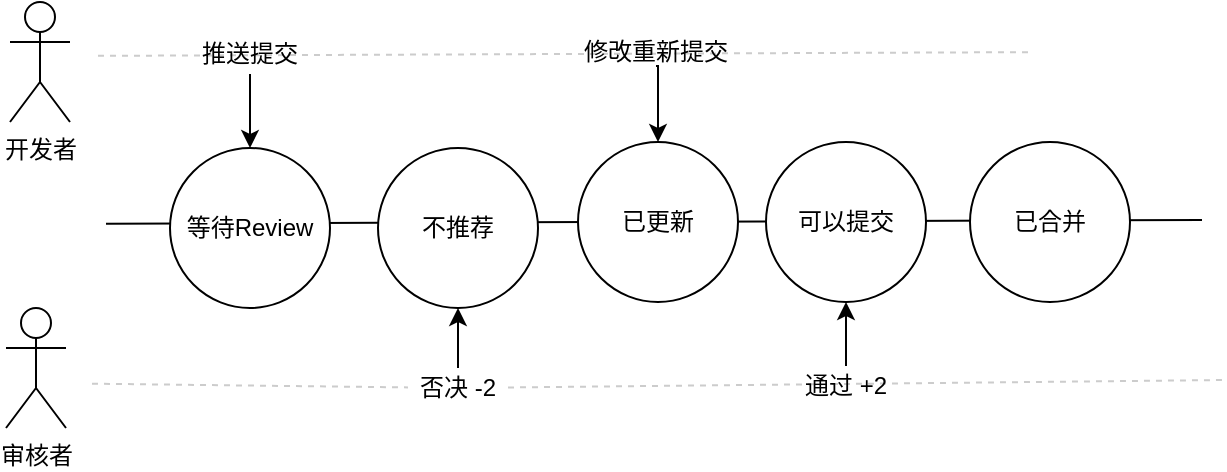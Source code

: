 <mxfile version="13.8.1" type="github">
  <diagram id="IE4HnxcmneUBCg73D6RD" name="Page-1">
    <mxGraphModel dx="786" dy="562" grid="0" gridSize="10" guides="1" tooltips="1" connect="1" arrows="1" fold="1" page="0" pageScale="1" pageWidth="827" pageHeight="1169" math="0" shadow="0">
      <root>
        <mxCell id="0" />
        <mxCell id="1" parent="0" />
        <mxCell id="bMnIRGE8KExdXlGAU3jA-1" value="开发者" style="shape=umlActor;verticalLabelPosition=bottom;verticalAlign=top;html=1;outlineConnect=0;" vertex="1" parent="1">
          <mxGeometry x="122" y="51" width="30" height="60" as="geometry" />
        </mxCell>
        <mxCell id="bMnIRGE8KExdXlGAU3jA-12" style="edgeStyle=orthogonalEdgeStyle;rounded=0;orthogonalLoop=1;jettySize=auto;html=1;exitX=0.5;exitY=1;exitDx=0;exitDy=0;entryX=0.5;entryY=0;entryDx=0;entryDy=0;" edge="1" parent="1" source="bMnIRGE8KExdXlGAU3jA-6" target="bMnIRGE8KExdXlGAU3jA-3">
          <mxGeometry relative="1" as="geometry" />
        </mxCell>
        <mxCell id="bMnIRGE8KExdXlGAU3jA-7" value="审核者" style="shape=umlActor;verticalLabelPosition=bottom;verticalAlign=top;html=1;outlineConnect=0;" vertex="1" parent="1">
          <mxGeometry x="120" y="204" width="30" height="60" as="geometry" />
        </mxCell>
        <mxCell id="bMnIRGE8KExdXlGAU3jA-10" value="" style="endArrow=none;html=1;" edge="1" parent="1">
          <mxGeometry width="50" height="50" relative="1" as="geometry">
            <mxPoint x="170.0" y="161.842" as="sourcePoint" />
            <mxPoint x="718" y="160" as="targetPoint" />
          </mxGeometry>
        </mxCell>
        <mxCell id="bMnIRGE8KExdXlGAU3jA-3" value="等待Review" style="ellipse;whiteSpace=wrap;html=1;aspect=fixed;" vertex="1" parent="1">
          <mxGeometry x="202" y="124" width="80" height="80" as="geometry" />
        </mxCell>
        <mxCell id="bMnIRGE8KExdXlGAU3jA-13" value="" style="endArrow=none;html=1;dashed=1;strokeColor=#CCCCCC;" edge="1" parent="1">
          <mxGeometry width="50" height="50" relative="1" as="geometry">
            <mxPoint x="166.0" y="77.922" as="sourcePoint" />
            <mxPoint x="631" y="76.08" as="targetPoint" />
          </mxGeometry>
        </mxCell>
        <mxCell id="bMnIRGE8KExdXlGAU3jA-6" value="推送提交" style="text;html=1;strokeColor=none;fillColor=none;align=center;verticalAlign=middle;whiteSpace=wrap;rounded=0;" vertex="1" parent="1">
          <mxGeometry x="217" y="67" width="50" height="20" as="geometry" />
        </mxCell>
        <mxCell id="bMnIRGE8KExdXlGAU3jA-14" value="" style="endArrow=none;html=1;dashed=1;strokeColor=#CCCCCC;" edge="1" parent="1" source="bMnIRGE8KExdXlGAU3jA-15">
          <mxGeometry width="50" height="50" relative="1" as="geometry">
            <mxPoint x="163.0" y="241.842" as="sourcePoint" />
            <mxPoint x="728" y="240" as="targetPoint" />
          </mxGeometry>
        </mxCell>
        <mxCell id="bMnIRGE8KExdXlGAU3jA-18" style="edgeStyle=orthogonalEdgeStyle;rounded=0;orthogonalLoop=1;jettySize=auto;html=1;exitX=0.5;exitY=0;exitDx=0;exitDy=0;entryX=0.5;entryY=1;entryDx=0;entryDy=0;" edge="1" parent="1" source="bMnIRGE8KExdXlGAU3jA-15" target="bMnIRGE8KExdXlGAU3jA-17">
          <mxGeometry relative="1" as="geometry" />
        </mxCell>
        <mxCell id="bMnIRGE8KExdXlGAU3jA-15" value="否决 -2" style="text;html=1;strokeColor=none;fillColor=none;align=center;verticalAlign=middle;whiteSpace=wrap;rounded=0;" vertex="1" parent="1">
          <mxGeometry x="321" y="234" width="50" height="20" as="geometry" />
        </mxCell>
        <mxCell id="bMnIRGE8KExdXlGAU3jA-16" value="" style="endArrow=none;html=1;dashed=1;strokeColor=#CCCCCC;" edge="1" parent="1" target="bMnIRGE8KExdXlGAU3jA-15">
          <mxGeometry width="50" height="50" relative="1" as="geometry">
            <mxPoint x="163.0" y="241.842" as="sourcePoint" />
            <mxPoint x="628" y="240" as="targetPoint" />
          </mxGeometry>
        </mxCell>
        <mxCell id="bMnIRGE8KExdXlGAU3jA-17" value="不推荐" style="ellipse;whiteSpace=wrap;html=1;aspect=fixed;" vertex="1" parent="1">
          <mxGeometry x="306" y="124" width="80" height="80" as="geometry" />
        </mxCell>
        <mxCell id="bMnIRGE8KExdXlGAU3jA-19" value="已更新" style="ellipse;whiteSpace=wrap;html=1;aspect=fixed;" vertex="1" parent="1">
          <mxGeometry x="406" y="121" width="80" height="80" as="geometry" />
        </mxCell>
        <mxCell id="bMnIRGE8KExdXlGAU3jA-24" style="edgeStyle=orthogonalEdgeStyle;rounded=0;orthogonalLoop=1;jettySize=auto;html=1;exitX=0.5;exitY=1;exitDx=0;exitDy=0;entryX=0.5;entryY=0;entryDx=0;entryDy=0;strokeColor=#000000;" edge="1" parent="1" source="bMnIRGE8KExdXlGAU3jA-23" target="bMnIRGE8KExdXlGAU3jA-19">
          <mxGeometry relative="1" as="geometry" />
        </mxCell>
        <mxCell id="bMnIRGE8KExdXlGAU3jA-23" value="修改重新提交" style="text;html=1;strokeColor=none;fillColor=none;align=center;verticalAlign=middle;whiteSpace=wrap;rounded=0;" vertex="1" parent="1">
          <mxGeometry x="399" y="68" width="92" height="15" as="geometry" />
        </mxCell>
        <mxCell id="bMnIRGE8KExdXlGAU3jA-25" value="可以提交" style="ellipse;whiteSpace=wrap;html=1;aspect=fixed;" vertex="1" parent="1">
          <mxGeometry x="500" y="121" width="80" height="80" as="geometry" />
        </mxCell>
        <mxCell id="bMnIRGE8KExdXlGAU3jA-27" style="edgeStyle=orthogonalEdgeStyle;rounded=0;orthogonalLoop=1;jettySize=auto;html=1;exitX=0.5;exitY=0;exitDx=0;exitDy=0;strokeColor=#000000;" edge="1" parent="1" source="bMnIRGE8KExdXlGAU3jA-26" target="bMnIRGE8KExdXlGAU3jA-25">
          <mxGeometry relative="1" as="geometry" />
        </mxCell>
        <mxCell id="bMnIRGE8KExdXlGAU3jA-26" value="通过 +2" style="text;html=1;strokeColor=none;fillColor=none;align=center;verticalAlign=middle;whiteSpace=wrap;rounded=0;" vertex="1" parent="1">
          <mxGeometry x="515" y="233" width="50" height="20" as="geometry" />
        </mxCell>
        <mxCell id="bMnIRGE8KExdXlGAU3jA-28" value="已合并" style="ellipse;whiteSpace=wrap;html=1;aspect=fixed;" vertex="1" parent="1">
          <mxGeometry x="602" y="121" width="80" height="80" as="geometry" />
        </mxCell>
      </root>
    </mxGraphModel>
  </diagram>
</mxfile>
